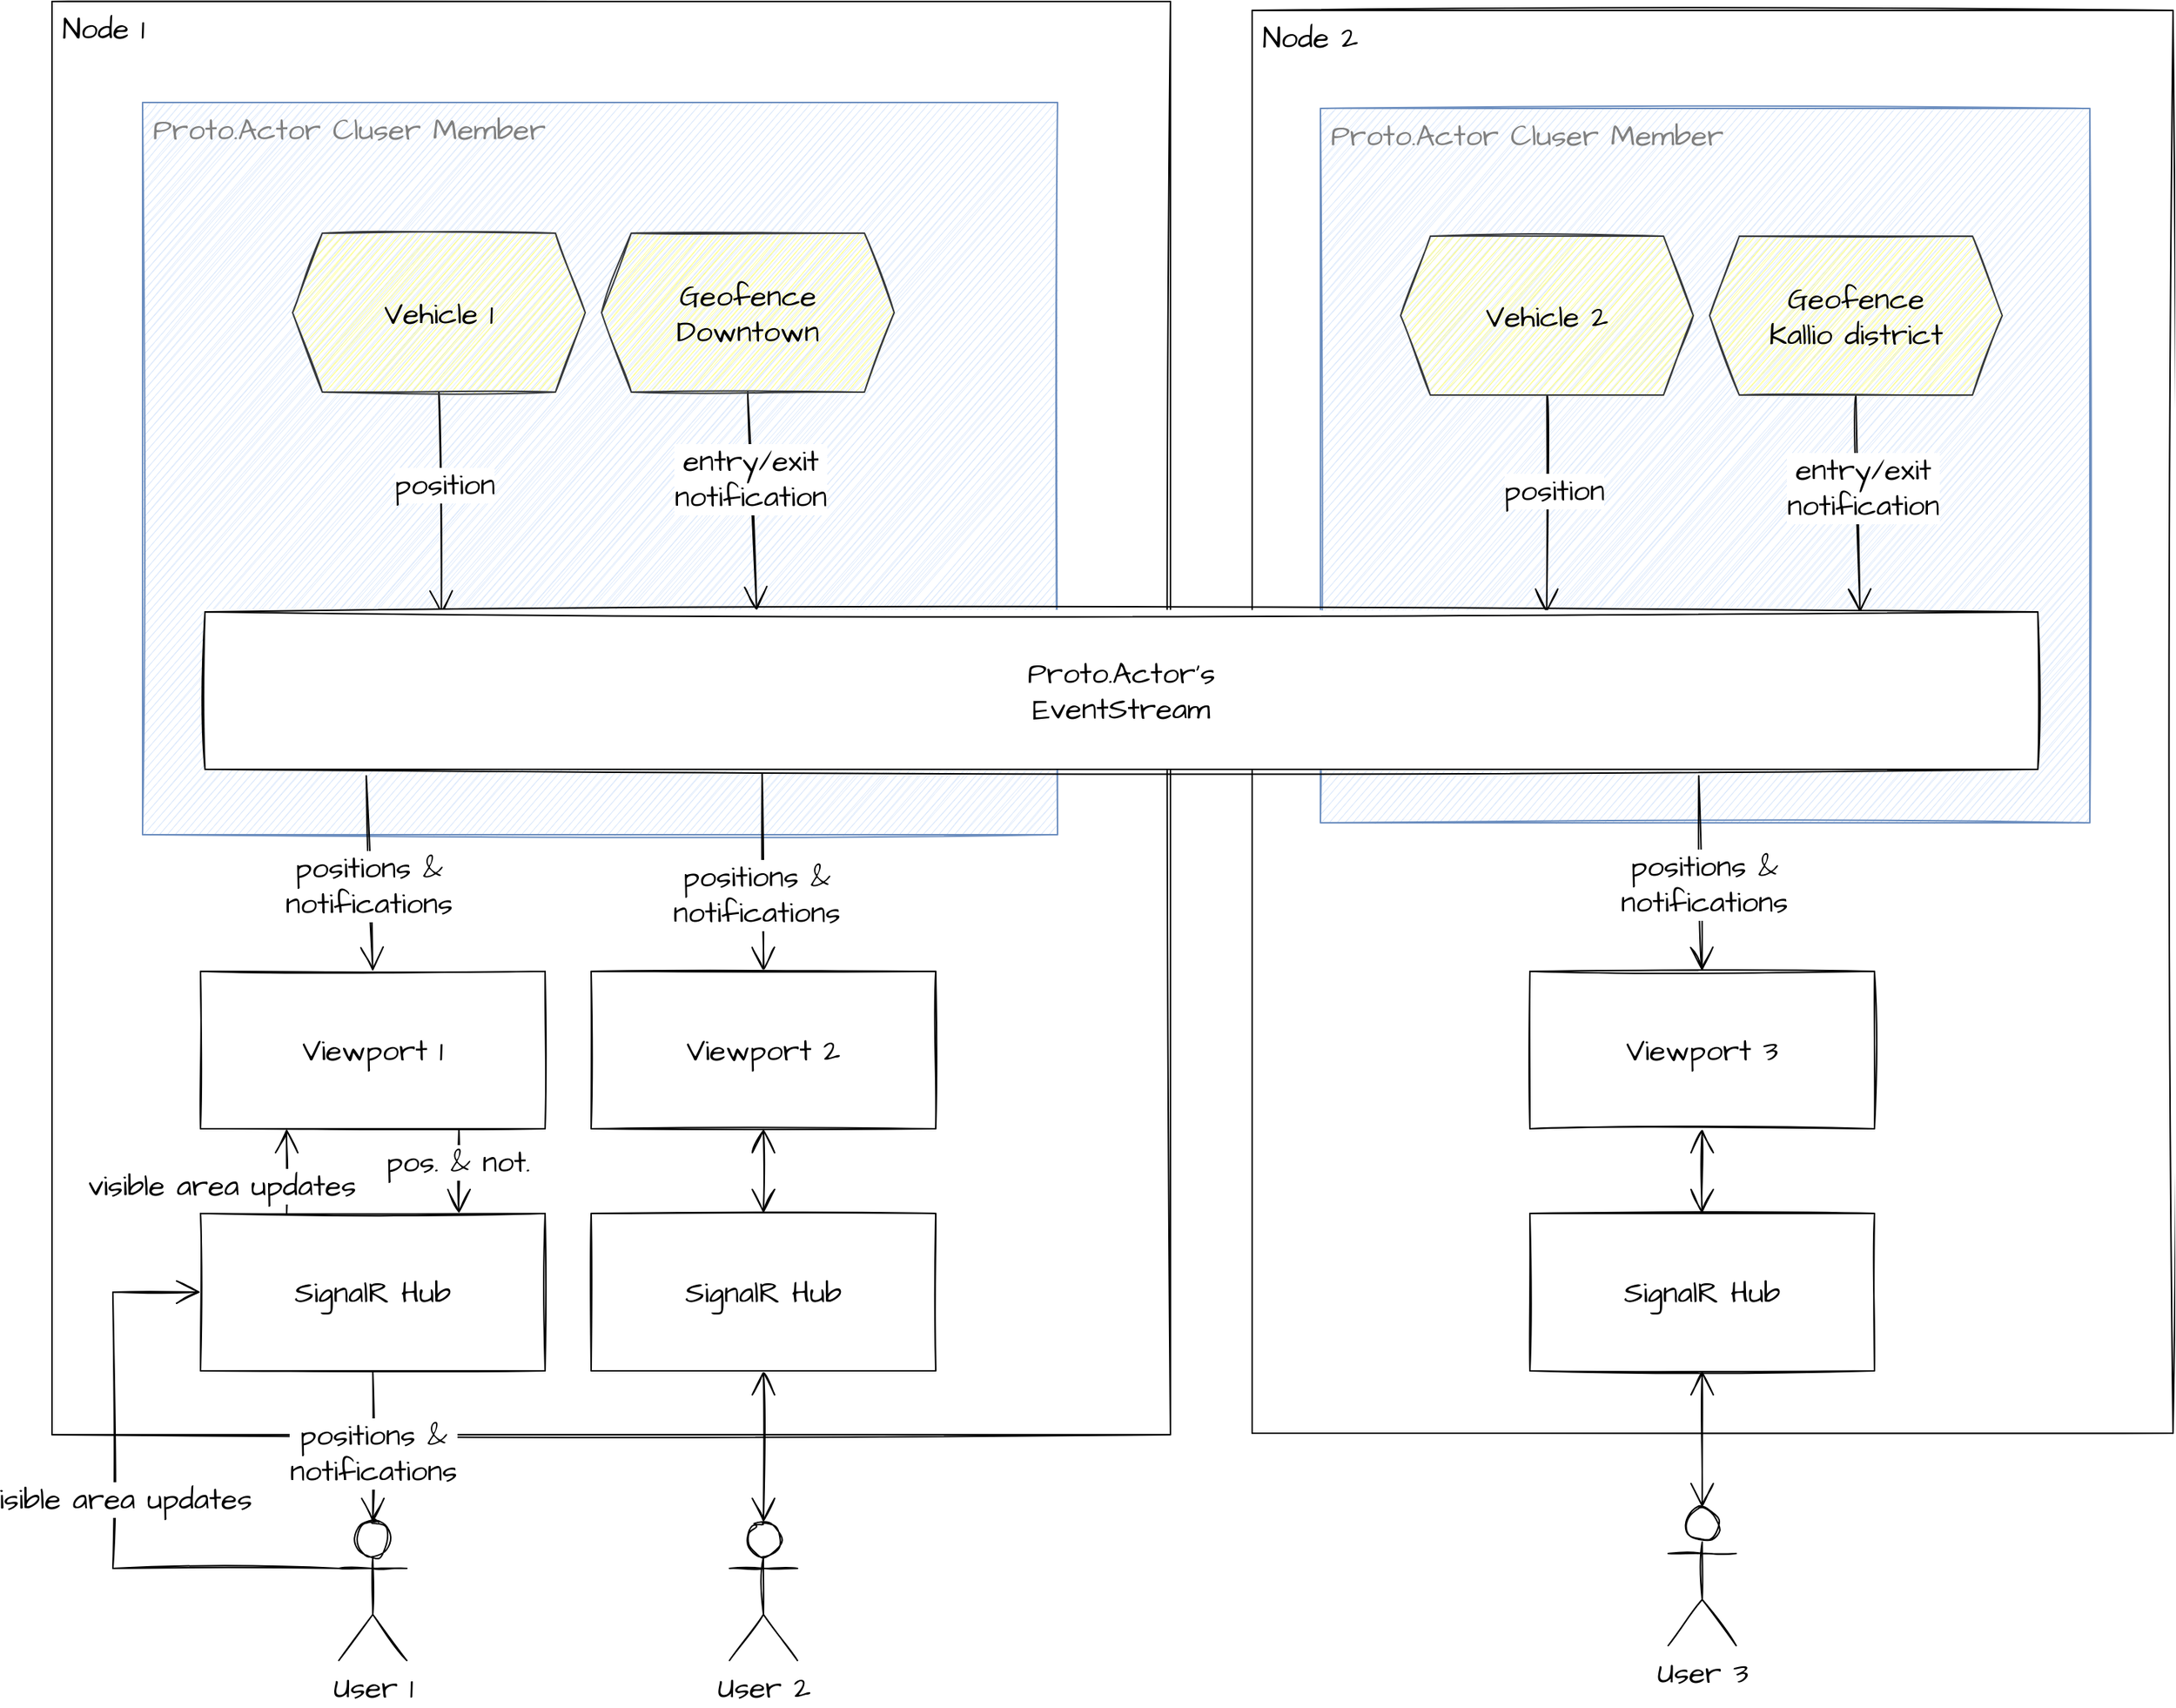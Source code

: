 <mxfile version="15.4.0" type="device"><diagram id="W2gzT5a4TYSou5Hc8zLs" name="Page-1"><mxGraphModel dx="2005" dy="-456" grid="0" gridSize="10" guides="1" tooltips="1" connect="1" arrows="1" fold="1" page="0" pageScale="1" pageWidth="827" pageHeight="1169" math="0" shadow="0"><root><mxCell id="0"/><mxCell id="1" parent="0"/><mxCell id="TklfWo23pJYClMAiKPZr-1" value="Node 2" style="whiteSpace=wrap;html=1;hachureGap=4;pointerEvents=0;fontFamily=Architects Daughter;fontSource=https%3A%2F%2Ffonts.googleapis.com%2Fcss%3Ffamily%3DArchitects%2BDaughter;fontSize=20;align=left;verticalAlign=top;spacingLeft=5;sketch=1;" parent="1" vertex="1"><mxGeometry x="213" y="1371" width="620" height="958" as="geometry"/></mxCell><mxCell id="TklfWo23pJYClMAiKPZr-2" value="Node 1" style="whiteSpace=wrap;html=1;hachureGap=4;pointerEvents=0;fontFamily=Architects Daughter;fontSource=https%3A%2F%2Ffonts.googleapis.com%2Fcss%3Ffamily%3DArchitects%2BDaughter;fontSize=20;align=left;verticalAlign=top;spacingLeft=5;sketch=1;" parent="1" vertex="1"><mxGeometry x="-595" y="1365" width="753" height="965" as="geometry"/></mxCell><mxCell id="TklfWo23pJYClMAiKPZr-3" value="Proto.Actor Cluser Member" style="whiteSpace=wrap;html=1;hachureGap=4;pointerEvents=0;fontFamily=Architects Daughter;fontSource=https%3A%2F%2Ffonts.googleapis.com%2Fcss%3Ffamily%3DArchitects%2BDaughter;fontSize=20;align=left;verticalAlign=top;spacingLeft=5;fillColor=#dae8fc;strokeColor=#6c8ebf;movable=1;resizable=1;rotatable=1;deletable=1;editable=1;connectable=1;fontColor=#808080;sketch=1;" parent="1" vertex="1"><mxGeometry x="-534" y="1433" width="616" height="493" as="geometry"/></mxCell><mxCell id="TklfWo23pJYClMAiKPZr-4" value="Proto.Actor Cluser Member" style="whiteSpace=wrap;html=1;hachureGap=4;pointerEvents=0;fontFamily=Architects Daughter;fontSource=https%3A%2F%2Ffonts.googleapis.com%2Fcss%3Ffamily%3DArchitects%2BDaughter;fontSize=20;align=left;verticalAlign=top;spacingLeft=5;fillColor=#dae8fc;strokeColor=#6c8ebf;movable=1;resizable=1;rotatable=1;deletable=1;editable=1;connectable=1;fontColor=#808080;sketch=1;" parent="1" vertex="1"><mxGeometry x="259" y="1437" width="518" height="481" as="geometry"/></mxCell><mxCell id="TklfWo23pJYClMAiKPZr-19" style="edgeStyle=none;curved=1;orthogonalLoop=1;jettySize=auto;html=1;exitX=0.5;exitY=1;exitDx=0;exitDy=0;fontFamily=Architects Daughter;fontSource=https%3A%2F%2Ffonts.googleapis.com%2Fcss%3Ffamily%3DArchitects%2BDaughter;fontSize=20;endArrow=open;startSize=14;endSize=14;sourcePerimeterSpacing=8;targetPerimeterSpacing=8;entryX=0.129;entryY=0.019;entryDx=0;entryDy=0;entryPerimeter=0;sketch=1;" parent="1" source="TklfWo23pJYClMAiKPZr-21" target="TklfWo23pJYClMAiKPZr-37" edge="1"><mxGeometry relative="1" as="geometry"><mxPoint x="-334" y="1723" as="targetPoint"/></mxGeometry></mxCell><mxCell id="TklfWo23pJYClMAiKPZr-20" value="position" style="edgeLabel;html=1;align=center;verticalAlign=middle;resizable=0;points=[];fontSize=20;fontFamily=Architects Daughter;sketch=1;" parent="TklfWo23pJYClMAiKPZr-19" vertex="1" connectable="0"><mxGeometry x="-0.266" y="3" relative="1" as="geometry"><mxPoint y="7" as="offset"/></mxGeometry></mxCell><mxCell id="TklfWo23pJYClMAiKPZr-21" value="Vehicle 1" style="shape=hexagon;perimeter=hexagonPerimeter2;whiteSpace=wrap;html=1;fixedSize=1;hachureGap=4;pointerEvents=0;fontFamily=Architects Daughter;fontSource=https%3A%2F%2Ffonts.googleapis.com%2Fcss%3Ffamily%3DArchitects%2BDaughter;fontSize=20;strokeColor=#36393d;align=center;verticalAlign=middle;fillColor=#ffff88;sketch=1;" parent="1" vertex="1"><mxGeometry x="-433" y="1521" width="197" height="107" as="geometry"/></mxCell><mxCell id="TklfWo23pJYClMAiKPZr-22" style="edgeStyle=none;curved=1;orthogonalLoop=1;jettySize=auto;html=1;exitX=0.5;exitY=1;exitDx=0;exitDy=0;fontFamily=Architects Daughter;fontSource=https%3A%2F%2Ffonts.googleapis.com%2Fcss%3Ffamily%3DArchitects%2BDaughter;fontSize=20;endArrow=open;startSize=14;endSize=14;sourcePerimeterSpacing=8;targetPerimeterSpacing=8;entryX=0.301;entryY=-0.007;entryDx=0;entryDy=0;entryPerimeter=0;sketch=1;" parent="1" source="TklfWo23pJYClMAiKPZr-24" target="TklfWo23pJYClMAiKPZr-37" edge="1"><mxGeometry relative="1" as="geometry"><mxPoint x="-134" y="2237" as="targetPoint"/></mxGeometry></mxCell><mxCell id="TklfWo23pJYClMAiKPZr-23" value="entry/exit&lt;br&gt;notification" style="edgeLabel;html=1;align=center;verticalAlign=middle;resizable=0;points=[];fontSize=20;fontFamily=Architects Daughter;sketch=1;" parent="TklfWo23pJYClMAiKPZr-22" vertex="1" connectable="0"><mxGeometry x="-0.457" relative="1" as="geometry"><mxPoint y="18" as="offset"/></mxGeometry></mxCell><mxCell id="TklfWo23pJYClMAiKPZr-24" value="Geofence&lt;br&gt;Downtown" style="shape=hexagon;perimeter=hexagonPerimeter2;whiteSpace=wrap;html=1;fixedSize=1;hachureGap=4;pointerEvents=0;fontFamily=Architects Daughter;fontSource=https%3A%2F%2Ffonts.googleapis.com%2Fcss%3Ffamily%3DArchitects%2BDaughter;fontSize=20;strokeColor=#36393d;align=center;verticalAlign=middle;fillColor=#ffff88;sketch=1;" parent="1" vertex="1"><mxGeometry x="-225" y="1521" width="197" height="107" as="geometry"/></mxCell><mxCell id="TklfWo23pJYClMAiKPZr-30" style="edgeStyle=none;curved=1;orthogonalLoop=1;jettySize=auto;html=1;exitX=0.5;exitY=1;exitDx=0;exitDy=0;entryX=0.732;entryY=0.007;entryDx=0;entryDy=0;entryPerimeter=0;fontFamily=Architects Daughter;fontSource=https%3A%2F%2Ffonts.googleapis.com%2Fcss%3Ffamily%3DArchitects%2BDaughter;fontSize=20;endArrow=open;startSize=14;endSize=14;sourcePerimeterSpacing=8;targetPerimeterSpacing=8;sketch=1;" parent="1" source="TklfWo23pJYClMAiKPZr-32" target="TklfWo23pJYClMAiKPZr-37" edge="1"><mxGeometry relative="1" as="geometry"/></mxCell><mxCell id="TklfWo23pJYClMAiKPZr-31" value="position" style="edgeLabel;html=1;align=center;verticalAlign=middle;resizable=0;points=[];fontSize=20;fontFamily=Architects Daughter;sketch=1;" parent="TklfWo23pJYClMAiKPZr-30" vertex="1" connectable="0"><mxGeometry x="-0.369" y="4" relative="1" as="geometry"><mxPoint y="17" as="offset"/></mxGeometry></mxCell><mxCell id="TklfWo23pJYClMAiKPZr-32" value="Vehicle 2" style="shape=hexagon;perimeter=hexagonPerimeter2;whiteSpace=wrap;html=1;fixedSize=1;hachureGap=4;pointerEvents=0;fontFamily=Architects Daughter;fontSource=https%3A%2F%2Ffonts.googleapis.com%2Fcss%3Ffamily%3DArchitects%2BDaughter;fontSize=20;strokeColor=#36393d;align=center;verticalAlign=middle;fillColor=#ffff88;sketch=1;" parent="1" vertex="1"><mxGeometry x="313" y="1523" width="197" height="107" as="geometry"/></mxCell><mxCell id="TklfWo23pJYClMAiKPZr-33" style="edgeStyle=none;curved=1;orthogonalLoop=1;jettySize=auto;html=1;exitX=0.5;exitY=1;exitDx=0;exitDy=0;entryX=0.903;entryY=0.007;entryDx=0;entryDy=0;entryPerimeter=0;fontFamily=Architects Daughter;fontSource=https%3A%2F%2Ffonts.googleapis.com%2Fcss%3Ffamily%3DArchitects%2BDaughter;fontSize=20;endArrow=open;startSize=14;endSize=14;sourcePerimeterSpacing=8;targetPerimeterSpacing=8;sketch=1;" parent="1" source="TklfWo23pJYClMAiKPZr-35" target="TklfWo23pJYClMAiKPZr-37" edge="1"><mxGeometry relative="1" as="geometry"/></mxCell><mxCell id="TklfWo23pJYClMAiKPZr-34" value="entry/exit&lt;br&gt;notification" style="edgeLabel;html=1;align=center;verticalAlign=middle;resizable=0;points=[];fontSize=20;fontFamily=Architects Daughter;sketch=1;" parent="TklfWo23pJYClMAiKPZr-33" vertex="1" connectable="0"><mxGeometry x="-0.322" y="3" relative="1" as="geometry"><mxPoint y="12" as="offset"/></mxGeometry></mxCell><mxCell id="TklfWo23pJYClMAiKPZr-35" value="Geofence&lt;br&gt;Kallio district" style="shape=hexagon;perimeter=hexagonPerimeter2;whiteSpace=wrap;html=1;fixedSize=1;hachureGap=4;pointerEvents=0;fontFamily=Architects Daughter;fontSource=https%3A%2F%2Ffonts.googleapis.com%2Fcss%3Ffamily%3DArchitects%2BDaughter;fontSize=20;strokeColor=#36393d;align=center;verticalAlign=middle;fillColor=#ffff88;sketch=1;" parent="1" vertex="1"><mxGeometry x="521" y="1523" width="197" height="107" as="geometry"/></mxCell><mxCell id="TklfWo23pJYClMAiKPZr-37" value="Proto.Actor's&lt;br&gt;EventStream" style="whiteSpace=wrap;html=1;hachureGap=4;pointerEvents=0;fontFamily=Architects Daughter;fontSource=https%3A%2F%2Ffonts.googleapis.com%2Fcss%3Ffamily%3DArchitects%2BDaughter;fontSize=20;sketch=1;" parent="1" vertex="1"><mxGeometry x="-492" y="1776" width="1234" height="106" as="geometry"/></mxCell><mxCell id="TklfWo23pJYClMAiKPZr-41" style="edgeStyle=none;curved=1;orthogonalLoop=1;jettySize=auto;html=1;exitX=0.5;exitY=0;exitDx=0;exitDy=0;entryX=0.088;entryY=1.041;entryDx=0;entryDy=0;entryPerimeter=0;fontFamily=Architects Daughter;fontSource=https%3A%2F%2Ffonts.googleapis.com%2Fcss%3Ffamily%3DArchitects%2BDaughter;fontSize=20;endArrow=none;startSize=14;endSize=14;sourcePerimeterSpacing=8;targetPerimeterSpacing=8;startArrow=open;startFill=0;endFill=0;sketch=1;" parent="1" source="TklfWo23pJYClMAiKPZr-43" target="TklfWo23pJYClMAiKPZr-37" edge="1"><mxGeometry relative="1" as="geometry"/></mxCell><mxCell id="TklfWo23pJYClMAiKPZr-42" value="positions &amp;amp;&lt;br&gt;notifications" style="edgeLabel;html=1;align=center;verticalAlign=middle;resizable=0;points=[];fontSize=20;fontFamily=Architects Daughter;sketch=1;" parent="TklfWo23pJYClMAiKPZr-41" vertex="1" connectable="0"><mxGeometry x="-0.299" y="2" relative="1" as="geometry"><mxPoint y="-12" as="offset"/></mxGeometry></mxCell><mxCell id="TklfWo23pJYClMAiKPZr-43" value="Viewport 1" style="whiteSpace=wrap;html=1;hachureGap=4;pointerEvents=0;fontFamily=Architects Daughter;fontSource=https%3A%2F%2Ffonts.googleapis.com%2Fcss%3Ffamily%3DArchitects%2BDaughter;fontSize=20;sketch=1;" parent="1" vertex="1"><mxGeometry x="-495" y="2018" width="232" height="106" as="geometry"/></mxCell><mxCell id="TklfWo23pJYClMAiKPZr-46" style="edgeStyle=none;curved=1;orthogonalLoop=1;jettySize=auto;html=1;exitX=0.5;exitY=0;exitDx=0;exitDy=0;entryX=0.815;entryY=1.041;entryDx=0;entryDy=0;entryPerimeter=0;fontFamily=Architects Daughter;fontSource=https%3A%2F%2Ffonts.googleapis.com%2Fcss%3Ffamily%3DArchitects%2BDaughter;fontSize=20;endArrow=none;startSize=14;endSize=14;sourcePerimeterSpacing=8;targetPerimeterSpacing=8;endFill=0;startFill=0;startArrow=open;sketch=1;" parent="1" source="TklfWo23pJYClMAiKPZr-48" target="TklfWo23pJYClMAiKPZr-37" edge="1"><mxGeometry relative="1" as="geometry"/></mxCell><mxCell id="TklfWo23pJYClMAiKPZr-47" value="positions &amp;amp;&lt;br&gt;notifications" style="edgeLabel;html=1;align=center;verticalAlign=middle;resizable=0;points=[];fontSize=20;fontFamily=Architects Daughter;sketch=1;" parent="TklfWo23pJYClMAiKPZr-46" vertex="1" connectable="0"><mxGeometry x="-0.427" y="-8" relative="1" as="geometry"><mxPoint x="-7" y="-22" as="offset"/></mxGeometry></mxCell><mxCell id="ZQZ1QZ9cexY8FRjMZbfr-4" style="edgeStyle=orthogonalEdgeStyle;orthogonalLoop=1;jettySize=auto;html=1;exitX=0.5;exitY=1;exitDx=0;exitDy=0;entryX=0.5;entryY=0;entryDx=0;entryDy=0;sketch=1;fontSize=20;targetPerimeterSpacing=8;strokeWidth=1;endSize=14;sourcePerimeterSpacing=8;startSize=14;startArrow=open;startFill=0;endArrow=open;endFill=0;" parent="1" source="TklfWo23pJYClMAiKPZr-48" target="ZQZ1QZ9cexY8FRjMZbfr-3" edge="1"><mxGeometry relative="1" as="geometry"/></mxCell><mxCell id="TklfWo23pJYClMAiKPZr-48" value="Viewport 3" style="whiteSpace=wrap;html=1;hachureGap=4;pointerEvents=0;fontFamily=Architects Daughter;fontSource=https%3A%2F%2Ffonts.googleapis.com%2Fcss%3Ffamily%3DArchitects%2BDaughter;fontSize=20;sketch=1;" parent="1" vertex="1"><mxGeometry x="400" y="2018" width="232" height="106" as="geometry"/></mxCell><mxCell id="ZQZ1QZ9cexY8FRjMZbfr-8" style="edgeStyle=orthogonalEdgeStyle;rounded=0;sketch=1;orthogonalLoop=1;jettySize=auto;html=1;exitX=0.5;exitY=0;exitDx=0;exitDy=0;exitPerimeter=0;entryX=0.5;entryY=1;entryDx=0;entryDy=0;fontSize=20;startArrow=open;startFill=0;endArrow=open;endFill=0;startSize=14;endSize=14;sourcePerimeterSpacing=8;targetPerimeterSpacing=8;strokeWidth=1;" parent="1" source="TklfWo23pJYClMAiKPZr-49" target="ZQZ1QZ9cexY8FRjMZbfr-2" edge="1"><mxGeometry relative="1" as="geometry"/></mxCell><mxCell id="TklfWo23pJYClMAiKPZr-49" value="User 2" style="shape=umlActor;verticalLabelPosition=bottom;verticalAlign=top;html=1;outlineConnect=0;hachureGap=4;pointerEvents=0;fontFamily=Architects Daughter;fontSource=https%3A%2F%2Ffonts.googleapis.com%2Fcss%3Ffamily%3DArchitects%2BDaughter;fontSize=20;sketch=1;" parent="1" vertex="1"><mxGeometry x="-138.87" y="2389" width="45.74" height="93" as="geometry"/></mxCell><mxCell id="ZQZ1QZ9cexY8FRjMZbfr-14" style="edgeStyle=orthogonalEdgeStyle;rounded=0;sketch=1;orthogonalLoop=1;jettySize=auto;html=1;exitX=0;exitY=0.333;exitDx=0;exitDy=0;exitPerimeter=0;entryX=0;entryY=0.5;entryDx=0;entryDy=0;fontFamily=Architects Daughter;fontSource=https%3A%2F%2Ffonts.googleapis.com%2Fcss%3Ffamily%3DArchitects%2BDaughter;fontSize=20;startArrow=none;startFill=0;endArrow=open;endFill=0;startSize=14;endSize=14;sourcePerimeterSpacing=8;targetPerimeterSpacing=8;strokeWidth=1;" parent="1" source="TklfWo23pJYClMAiKPZr-51" target="ZQZ1QZ9cexY8FRjMZbfr-1" edge="1"><mxGeometry relative="1" as="geometry"><Array as="points"><mxPoint x="-554" y="2420"/><mxPoint x="-554" y="2234"/></Array></mxGeometry></mxCell><mxCell id="ZQZ1QZ9cexY8FRjMZbfr-15" value="visible area updates" style="edgeLabel;html=1;align=center;verticalAlign=middle;resizable=0;points=[];fontSize=20;fontFamily=Architects Daughter;" parent="ZQZ1QZ9cexY8FRjMZbfr-14" vertex="1" connectable="0"><mxGeometry x="0.001" y="-3" relative="1" as="geometry"><mxPoint as="offset"/></mxGeometry></mxCell><mxCell id="TklfWo23pJYClMAiKPZr-51" value="User 1" style="shape=umlActor;verticalLabelPosition=bottom;verticalAlign=top;html=1;outlineConnect=0;hachureGap=4;pointerEvents=0;fontFamily=Architects Daughter;fontSource=https%3A%2F%2Ffonts.googleapis.com%2Fcss%3Ffamily%3DArchitects%2BDaughter;fontSize=20;sketch=1;" parent="1" vertex="1"><mxGeometry x="-401.87" y="2389" width="45.74" height="93" as="geometry"/></mxCell><mxCell id="TklfWo23pJYClMAiKPZr-52" value="User 3" style="shape=umlActor;verticalLabelPosition=bottom;verticalAlign=top;html=1;outlineConnect=0;hachureGap=4;pointerEvents=0;fontFamily=Architects Daughter;fontSource=https%3A%2F%2Ffonts.googleapis.com%2Fcss%3Ffamily%3DArchitects%2BDaughter;fontSize=20;sketch=1;" parent="1" vertex="1"><mxGeometry x="493.13" y="2379" width="45.74" height="93" as="geometry"/></mxCell><mxCell id="TklfWo23pJYClMAiKPZr-58" style="edgeStyle=none;curved=1;orthogonalLoop=1;jettySize=auto;html=1;exitX=0.5;exitY=0;exitDx=0;exitDy=0;entryX=0.304;entryY=1.025;entryDx=0;entryDy=0;entryPerimeter=0;fontFamily=Architects Daughter;fontSource=https%3A%2F%2Ffonts.googleapis.com%2Fcss%3Ffamily%3DArchitects%2BDaughter;fontSize=20;endArrow=none;startSize=14;endSize=14;sourcePerimeterSpacing=8;targetPerimeterSpacing=8;endFill=0;startFill=0;startArrow=open;sketch=1;" parent="1" source="TklfWo23pJYClMAiKPZr-56" target="TklfWo23pJYClMAiKPZr-37" edge="1"><mxGeometry relative="1" as="geometry"/></mxCell><mxCell id="TklfWo23pJYClMAiKPZr-59" value="positions &amp;amp;&lt;br&gt;notifications" style="edgeLabel;html=1;align=center;verticalAlign=middle;resizable=0;points=[];fontSize=20;fontFamily=Architects Daughter;sketch=1;" parent="TklfWo23pJYClMAiKPZr-58" vertex="1" connectable="0"><mxGeometry x="-0.251" y="-7" relative="1" as="geometry"><mxPoint x="-12" y="-2" as="offset"/></mxGeometry></mxCell><mxCell id="TklfWo23pJYClMAiKPZr-56" value="Viewport 2" style="whiteSpace=wrap;html=1;hachureGap=4;pointerEvents=0;fontFamily=Architects Daughter;fontSource=https%3A%2F%2Ffonts.googleapis.com%2Fcss%3Ffamily%3DArchitects%2BDaughter;fontSize=20;sketch=1;" parent="1" vertex="1"><mxGeometry x="-232" y="2018" width="232" height="106" as="geometry"/></mxCell><mxCell id="ZQZ1QZ9cexY8FRjMZbfr-13" value="positions &amp;amp;&lt;br&gt;notifications" style="edgeStyle=orthogonalEdgeStyle;rounded=0;sketch=1;orthogonalLoop=1;jettySize=auto;html=1;exitX=0.5;exitY=1;exitDx=0;exitDy=0;entryX=0.5;entryY=0;entryDx=0;entryDy=0;entryPerimeter=0;fontSize=20;startArrow=none;startFill=0;endArrow=open;endFill=0;startSize=14;endSize=14;sourcePerimeterSpacing=8;targetPerimeterSpacing=8;strokeWidth=1;fontFamily=Architects Daughter;fontSource=https%3A%2F%2Ffonts.googleapis.com%2Fcss%3Ffamily%3DArchitects%2BDaughter;" parent="1" source="ZQZ1QZ9cexY8FRjMZbfr-1" target="TklfWo23pJYClMAiKPZr-51" edge="1"><mxGeometry x="0.059" relative="1" as="geometry"><mxPoint y="1" as="offset"/></mxGeometry></mxCell><mxCell id="ZQZ1QZ9cexY8FRjMZbfr-1" value="SignalR Hub" style="whiteSpace=wrap;html=1;hachureGap=4;pointerEvents=0;fontFamily=Architects Daughter;fontSource=https%3A%2F%2Ffonts.googleapis.com%2Fcss%3Ffamily%3DArchitects%2BDaughter;fontSize=20;sketch=1;" parent="1" vertex="1"><mxGeometry x="-495" y="2181" width="232" height="106" as="geometry"/></mxCell><mxCell id="ZQZ1QZ9cexY8FRjMZbfr-5" style="edgeStyle=orthogonalEdgeStyle;rounded=0;sketch=1;orthogonalLoop=1;jettySize=auto;html=1;exitX=0.5;exitY=0;exitDx=0;exitDy=0;entryX=0.5;entryY=1;entryDx=0;entryDy=0;fontSize=20;startArrow=open;startFill=0;endArrow=open;endFill=0;startSize=14;endSize=14;sourcePerimeterSpacing=8;targetPerimeterSpacing=8;strokeWidth=1;" parent="1" source="ZQZ1QZ9cexY8FRjMZbfr-2" target="TklfWo23pJYClMAiKPZr-56" edge="1"><mxGeometry relative="1" as="geometry"/></mxCell><mxCell id="ZQZ1QZ9cexY8FRjMZbfr-2" value="SignalR Hub" style="whiteSpace=wrap;html=1;hachureGap=4;pointerEvents=0;fontFamily=Architects Daughter;fontSource=https%3A%2F%2Ffonts.googleapis.com%2Fcss%3Ffamily%3DArchitects%2BDaughter;fontSize=20;sketch=1;" parent="1" vertex="1"><mxGeometry x="-232" y="2181" width="232" height="106" as="geometry"/></mxCell><mxCell id="ZQZ1QZ9cexY8FRjMZbfr-11" style="edgeStyle=orthogonalEdgeStyle;rounded=0;sketch=1;orthogonalLoop=1;jettySize=auto;html=1;exitX=0.5;exitY=1;exitDx=0;exitDy=0;entryX=0.5;entryY=0;entryDx=0;entryDy=0;entryPerimeter=0;fontSize=20;startArrow=open;startFill=0;endArrow=open;endFill=0;startSize=14;endSize=14;sourcePerimeterSpacing=8;targetPerimeterSpacing=8;strokeWidth=1;" parent="1" source="ZQZ1QZ9cexY8FRjMZbfr-3" target="TklfWo23pJYClMAiKPZr-52" edge="1"><mxGeometry relative="1" as="geometry"/></mxCell><mxCell id="ZQZ1QZ9cexY8FRjMZbfr-3" value="SignalR Hub" style="whiteSpace=wrap;html=1;hachureGap=4;pointerEvents=0;fontFamily=Architects Daughter;fontSource=https%3A%2F%2Ffonts.googleapis.com%2Fcss%3Ffamily%3DArchitects%2BDaughter;fontSize=20;sketch=1;" parent="1" vertex="1"><mxGeometry x="400" y="2181" width="232" height="106" as="geometry"/></mxCell><mxCell id="CtsSgzgO5D_uj84nwStZ-1" style="edgeStyle=none;curved=1;orthogonalLoop=1;jettySize=auto;html=1;entryX=0.75;entryY=1;entryDx=0;entryDy=0;fontFamily=Architects Daughter;fontSource=https%3A%2F%2Ffonts.googleapis.com%2Fcss%3Ffamily%3DArchitects%2BDaughter;fontSize=20;endArrow=none;startSize=14;endSize=14;sourcePerimeterSpacing=8;targetPerimeterSpacing=8;startArrow=open;startFill=0;endFill=0;sketch=1;exitX=0.75;exitY=0;exitDx=0;exitDy=0;" edge="1" parent="1" source="ZQZ1QZ9cexY8FRjMZbfr-1" target="TklfWo23pJYClMAiKPZr-43"><mxGeometry relative="1" as="geometry"><mxPoint x="-717" y="2152" as="sourcePoint"/><mxPoint x="-637.998" y="2000.996" as="targetPoint"/></mxGeometry></mxCell><mxCell id="CtsSgzgO5D_uj84nwStZ-2" value="pos. &amp;amp; not." style="edgeLabel;html=1;align=center;verticalAlign=middle;resizable=0;points=[];fontSize=20;fontFamily=Architects Daughter;sketch=1;" vertex="1" connectable="0" parent="CtsSgzgO5D_uj84nwStZ-1"><mxGeometry x="-0.299" y="2" relative="1" as="geometry"><mxPoint x="1" y="-15" as="offset"/></mxGeometry></mxCell><mxCell id="CtsSgzgO5D_uj84nwStZ-5" style="edgeStyle=none;curved=1;orthogonalLoop=1;jettySize=auto;html=1;entryX=0.25;entryY=0;entryDx=0;entryDy=0;fontFamily=Architects Daughter;fontSource=https%3A%2F%2Ffonts.googleapis.com%2Fcss%3Ffamily%3DArchitects%2BDaughter;fontSize=20;endArrow=none;startSize=14;endSize=14;sourcePerimeterSpacing=8;targetPerimeterSpacing=8;startArrow=open;startFill=0;endFill=0;sketch=1;exitX=0.25;exitY=1;exitDx=0;exitDy=0;" edge="1" parent="1" source="TklfWo23pJYClMAiKPZr-43" target="ZQZ1QZ9cexY8FRjMZbfr-1"><mxGeometry relative="1" as="geometry"><mxPoint x="-311.0" y="2191" as="sourcePoint"/><mxPoint x="-311.0" y="2134" as="targetPoint"/></mxGeometry></mxCell><mxCell id="CtsSgzgO5D_uj84nwStZ-6" value="visible area updates" style="edgeLabel;html=1;align=center;verticalAlign=middle;resizable=0;points=[];fontSize=20;fontFamily=Architects Daughter;sketch=1;" vertex="1" connectable="0" parent="CtsSgzgO5D_uj84nwStZ-5"><mxGeometry x="-0.299" y="2" relative="1" as="geometry"><mxPoint x="-46" y="18" as="offset"/></mxGeometry></mxCell></root></mxGraphModel></diagram></mxfile>